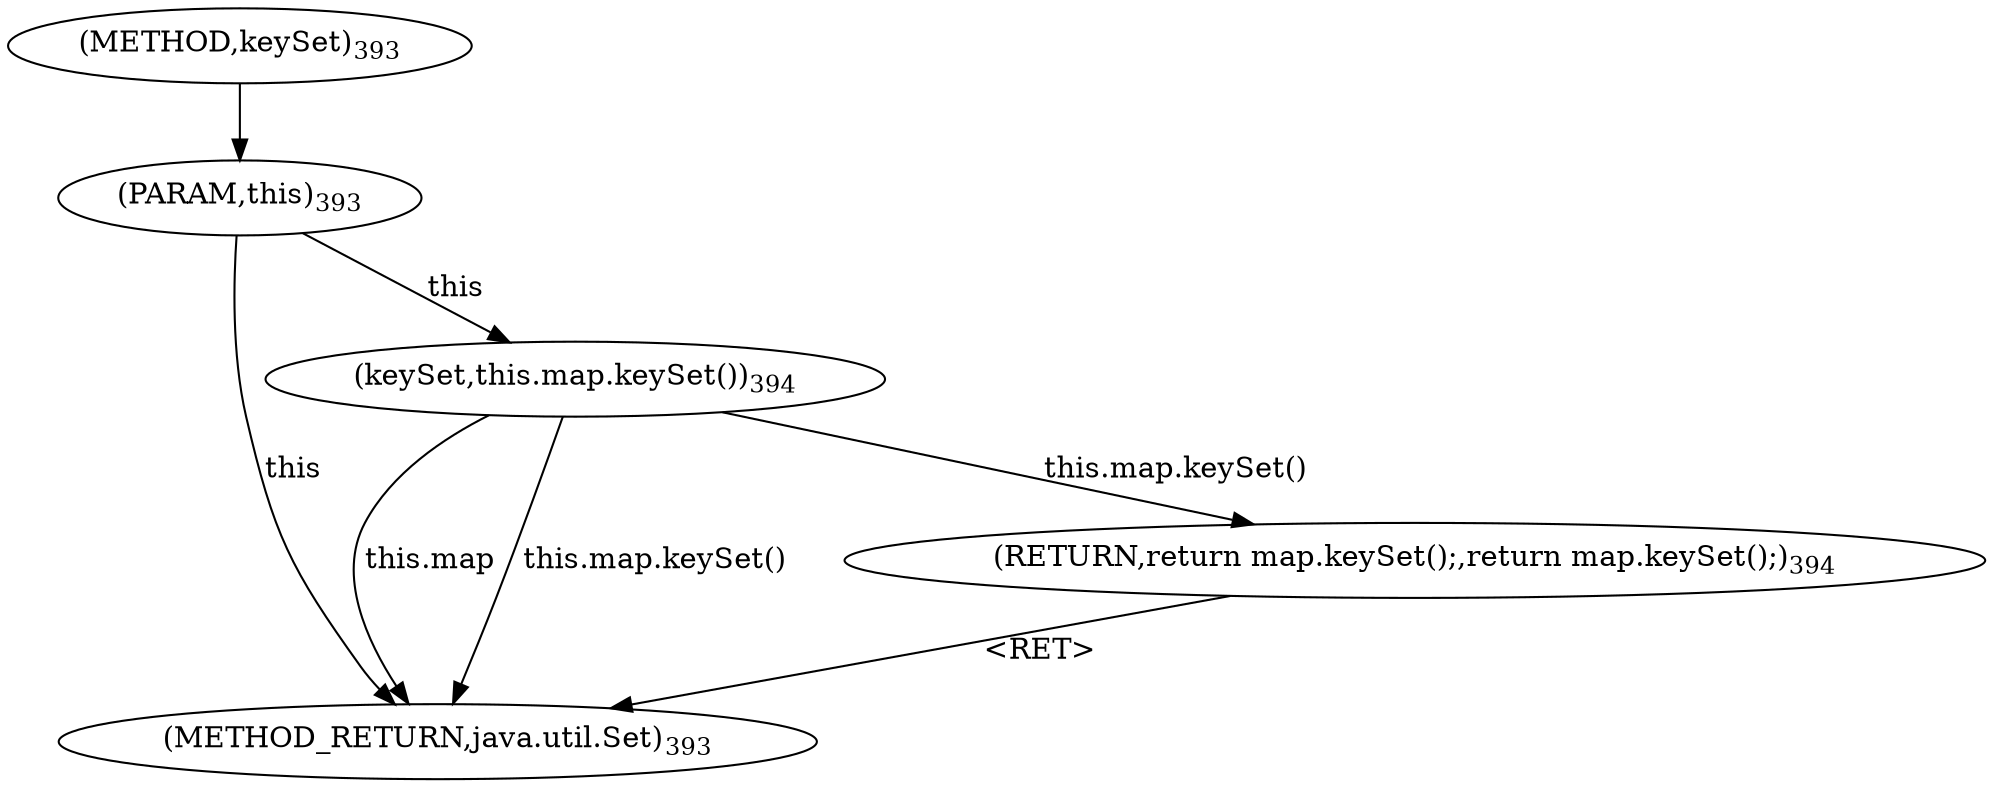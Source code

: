 digraph "keySet" {  
"1116" [label = <(METHOD,keySet)<SUB>393</SUB>> ]
"1126" [label = <(METHOD_RETURN,java.util.Set)<SUB>393</SUB>> ]
"1117" [label = <(PARAM,this)<SUB>393</SUB>> ]
"1119" [label = <(RETURN,return map.keySet();,return map.keySet();)<SUB>394</SUB>> ]
"1120" [label = <(keySet,this.map.keySet())<SUB>394</SUB>> ]
"1120" [label = <(keySet,this.map.keySet())<SUB>394</SUB>> ]
  "1119" -> "1126"  [ label = "&lt;RET&gt;"] 
  "1117" -> "1126"  [ label = "this"] 
  "1120" -> "1126"  [ label = "this.map"] 
  "1120" -> "1126"  [ label = "this.map.keySet()"] 
  "1116" -> "1117" 
  "1120" -> "1119"  [ label = "this.map.keySet()"] 
  "1117" -> "1120"  [ label = "this"] 
}
